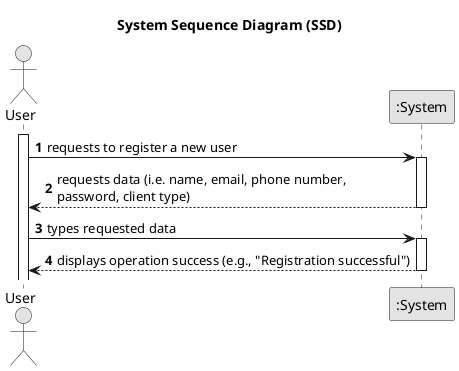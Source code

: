 @startuml
skinparam monochrome true
skinparam packageStyle rectangle
skinparam shadowing false

title System Sequence Diagram (SSD)

autonumber

actor "User" as User
participant ":System" as System

activate User

    User -> System : requests to register a new user
    activate System

        System --> User : requests data (i.e. name, email, phone number, \npassword, client type)
    deactivate System

    User -> System : types requested data
    activate System

        System --> User : displays operation success (e.g., "Registration successful")
    deactivate System
@enduml
